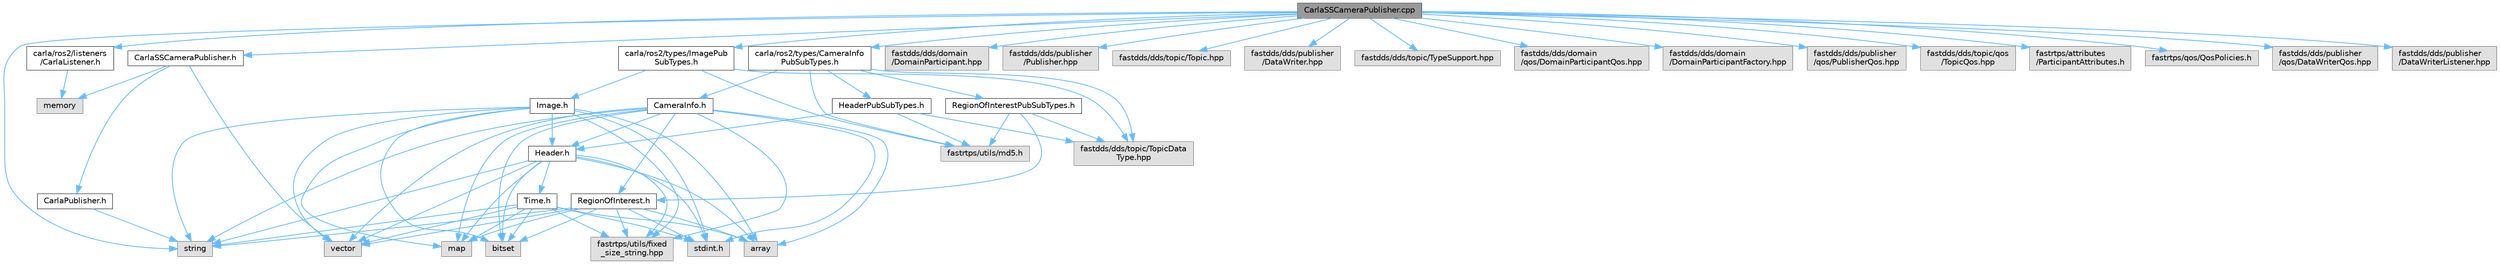 digraph "CarlaSSCameraPublisher.cpp"
{
 // INTERACTIVE_SVG=YES
 // LATEX_PDF_SIZE
  bgcolor="transparent";
  edge [fontname=Helvetica,fontsize=10,labelfontname=Helvetica,labelfontsize=10];
  node [fontname=Helvetica,fontsize=10,shape=box,height=0.2,width=0.4];
  Node1 [id="Node000001",label="CarlaSSCameraPublisher.cpp",height=0.2,width=0.4,color="gray40", fillcolor="grey60", style="filled", fontcolor="black",tooltip=" "];
  Node1 -> Node2 [id="edge1_Node000001_Node000002",color="steelblue1",style="solid",tooltip=" "];
  Node2 [id="Node000002",label="CarlaSSCameraPublisher.h",height=0.2,width=0.4,color="grey40", fillcolor="white", style="filled",URL="$d9/db2/CarlaSSCameraPublisher_8h.html",tooltip=" "];
  Node2 -> Node3 [id="edge2_Node000002_Node000003",color="steelblue1",style="solid",tooltip=" "];
  Node3 [id="Node000003",label="memory",height=0.2,width=0.4,color="grey60", fillcolor="#E0E0E0", style="filled",tooltip=" "];
  Node2 -> Node4 [id="edge3_Node000002_Node000004",color="steelblue1",style="solid",tooltip=" "];
  Node4 [id="Node000004",label="vector",height=0.2,width=0.4,color="grey60", fillcolor="#E0E0E0", style="filled",tooltip=" "];
  Node2 -> Node5 [id="edge4_Node000002_Node000005",color="steelblue1",style="solid",tooltip=" "];
  Node5 [id="Node000005",label="CarlaPublisher.h",height=0.2,width=0.4,color="grey40", fillcolor="white", style="filled",URL="$de/d7a/CarlaPublisher_8h.html",tooltip=" "];
  Node5 -> Node6 [id="edge5_Node000005_Node000006",color="steelblue1",style="solid",tooltip=" "];
  Node6 [id="Node000006",label="string",height=0.2,width=0.4,color="grey60", fillcolor="#E0E0E0", style="filled",tooltip=" "];
  Node1 -> Node6 [id="edge6_Node000001_Node000006",color="steelblue1",style="solid",tooltip=" "];
  Node1 -> Node7 [id="edge7_Node000001_Node000007",color="steelblue1",style="solid",tooltip=" "];
  Node7 [id="Node000007",label="carla/ros2/types/ImagePub\lSubTypes.h",height=0.2,width=0.4,color="grey40", fillcolor="white", style="filled",URL="$d8/d0b/ImagePubSubTypes_8h.html",tooltip=" "];
  Node7 -> Node8 [id="edge8_Node000007_Node000008",color="steelblue1",style="solid",tooltip=" "];
  Node8 [id="Node000008",label="fastdds/dds/topic/TopicData\lType.hpp",height=0.2,width=0.4,color="grey60", fillcolor="#E0E0E0", style="filled",tooltip=" "];
  Node7 -> Node9 [id="edge9_Node000007_Node000009",color="steelblue1",style="solid",tooltip=" "];
  Node9 [id="Node000009",label="fastrtps/utils/md5.h",height=0.2,width=0.4,color="grey60", fillcolor="#E0E0E0", style="filled",tooltip=" "];
  Node7 -> Node10 [id="edge10_Node000007_Node000010",color="steelblue1",style="solid",tooltip=" "];
  Node10 [id="Node000010",label="Image.h",height=0.2,width=0.4,color="grey40", fillcolor="white", style="filled",URL="$d4/d17/ros2_2types_2Image_8h.html",tooltip=" "];
  Node10 -> Node11 [id="edge11_Node000010_Node000011",color="steelblue1",style="solid",tooltip=" "];
  Node11 [id="Node000011",label="Header.h",height=0.2,width=0.4,color="grey40", fillcolor="white", style="filled",URL="$d3/d6a/Header_8h.html",tooltip=" "];
  Node11 -> Node12 [id="edge12_Node000011_Node000012",color="steelblue1",style="solid",tooltip=" "];
  Node12 [id="Node000012",label="Time.h",height=0.2,width=0.4,color="grey40", fillcolor="white", style="filled",URL="$d9/d3d/ros2_2types_2Time_8h.html",tooltip=" "];
  Node12 -> Node13 [id="edge13_Node000012_Node000013",color="steelblue1",style="solid",tooltip=" "];
  Node13 [id="Node000013",label="fastrtps/utils/fixed\l_size_string.hpp",height=0.2,width=0.4,color="grey60", fillcolor="#E0E0E0", style="filled",tooltip=" "];
  Node12 -> Node14 [id="edge14_Node000012_Node000014",color="steelblue1",style="solid",tooltip=" "];
  Node14 [id="Node000014",label="stdint.h",height=0.2,width=0.4,color="grey60", fillcolor="#E0E0E0", style="filled",tooltip=" "];
  Node12 -> Node15 [id="edge15_Node000012_Node000015",color="steelblue1",style="solid",tooltip=" "];
  Node15 [id="Node000015",label="array",height=0.2,width=0.4,color="grey60", fillcolor="#E0E0E0", style="filled",tooltip=" "];
  Node12 -> Node6 [id="edge16_Node000012_Node000006",color="steelblue1",style="solid",tooltip=" "];
  Node12 -> Node4 [id="edge17_Node000012_Node000004",color="steelblue1",style="solid",tooltip=" "];
  Node12 -> Node16 [id="edge18_Node000012_Node000016",color="steelblue1",style="solid",tooltip=" "];
  Node16 [id="Node000016",label="map",height=0.2,width=0.4,color="grey60", fillcolor="#E0E0E0", style="filled",tooltip=" "];
  Node12 -> Node17 [id="edge19_Node000012_Node000017",color="steelblue1",style="solid",tooltip=" "];
  Node17 [id="Node000017",label="bitset",height=0.2,width=0.4,color="grey60", fillcolor="#E0E0E0", style="filled",tooltip=" "];
  Node11 -> Node13 [id="edge20_Node000011_Node000013",color="steelblue1",style="solid",tooltip=" "];
  Node11 -> Node14 [id="edge21_Node000011_Node000014",color="steelblue1",style="solid",tooltip=" "];
  Node11 -> Node15 [id="edge22_Node000011_Node000015",color="steelblue1",style="solid",tooltip=" "];
  Node11 -> Node6 [id="edge23_Node000011_Node000006",color="steelblue1",style="solid",tooltip=" "];
  Node11 -> Node4 [id="edge24_Node000011_Node000004",color="steelblue1",style="solid",tooltip=" "];
  Node11 -> Node16 [id="edge25_Node000011_Node000016",color="steelblue1",style="solid",tooltip=" "];
  Node11 -> Node17 [id="edge26_Node000011_Node000017",color="steelblue1",style="solid",tooltip=" "];
  Node10 -> Node13 [id="edge27_Node000010_Node000013",color="steelblue1",style="solid",tooltip=" "];
  Node10 -> Node14 [id="edge28_Node000010_Node000014",color="steelblue1",style="solid",tooltip=" "];
  Node10 -> Node15 [id="edge29_Node000010_Node000015",color="steelblue1",style="solid",tooltip=" "];
  Node10 -> Node6 [id="edge30_Node000010_Node000006",color="steelblue1",style="solid",tooltip=" "];
  Node10 -> Node4 [id="edge31_Node000010_Node000004",color="steelblue1",style="solid",tooltip=" "];
  Node10 -> Node16 [id="edge32_Node000010_Node000016",color="steelblue1",style="solid",tooltip=" "];
  Node10 -> Node17 [id="edge33_Node000010_Node000017",color="steelblue1",style="solid",tooltip=" "];
  Node1 -> Node18 [id="edge34_Node000001_Node000018",color="steelblue1",style="solid",tooltip=" "];
  Node18 [id="Node000018",label="carla/ros2/types/CameraInfo\lPubSubTypes.h",height=0.2,width=0.4,color="grey40", fillcolor="white", style="filled",URL="$d1/dc9/CameraInfoPubSubTypes_8h.html",tooltip=" "];
  Node18 -> Node8 [id="edge35_Node000018_Node000008",color="steelblue1",style="solid",tooltip=" "];
  Node18 -> Node9 [id="edge36_Node000018_Node000009",color="steelblue1",style="solid",tooltip=" "];
  Node18 -> Node19 [id="edge37_Node000018_Node000019",color="steelblue1",style="solid",tooltip=" "];
  Node19 [id="Node000019",label="CameraInfo.h",height=0.2,width=0.4,color="grey40", fillcolor="white", style="filled",URL="$d9/d15/CameraInfo_8h.html",tooltip=" "];
  Node19 -> Node20 [id="edge38_Node000019_Node000020",color="steelblue1",style="solid",tooltip=" "];
  Node20 [id="Node000020",label="RegionOfInterest.h",height=0.2,width=0.4,color="grey40", fillcolor="white", style="filled",URL="$d5/da2/RegionOfInterest_8h.html",tooltip=" "];
  Node20 -> Node13 [id="edge39_Node000020_Node000013",color="steelblue1",style="solid",tooltip=" "];
  Node20 -> Node14 [id="edge40_Node000020_Node000014",color="steelblue1",style="solid",tooltip=" "];
  Node20 -> Node15 [id="edge41_Node000020_Node000015",color="steelblue1",style="solid",tooltip=" "];
  Node20 -> Node6 [id="edge42_Node000020_Node000006",color="steelblue1",style="solid",tooltip=" "];
  Node20 -> Node4 [id="edge43_Node000020_Node000004",color="steelblue1",style="solid",tooltip=" "];
  Node20 -> Node16 [id="edge44_Node000020_Node000016",color="steelblue1",style="solid",tooltip=" "];
  Node20 -> Node17 [id="edge45_Node000020_Node000017",color="steelblue1",style="solid",tooltip=" "];
  Node19 -> Node11 [id="edge46_Node000019_Node000011",color="steelblue1",style="solid",tooltip=" "];
  Node19 -> Node13 [id="edge47_Node000019_Node000013",color="steelblue1",style="solid",tooltip=" "];
  Node19 -> Node14 [id="edge48_Node000019_Node000014",color="steelblue1",style="solid",tooltip=" "];
  Node19 -> Node15 [id="edge49_Node000019_Node000015",color="steelblue1",style="solid",tooltip=" "];
  Node19 -> Node6 [id="edge50_Node000019_Node000006",color="steelblue1",style="solid",tooltip=" "];
  Node19 -> Node4 [id="edge51_Node000019_Node000004",color="steelblue1",style="solid",tooltip=" "];
  Node19 -> Node16 [id="edge52_Node000019_Node000016",color="steelblue1",style="solid",tooltip=" "];
  Node19 -> Node17 [id="edge53_Node000019_Node000017",color="steelblue1",style="solid",tooltip=" "];
  Node18 -> Node21 [id="edge54_Node000018_Node000021",color="steelblue1",style="solid",tooltip=" "];
  Node21 [id="Node000021",label="RegionOfInterestPubSubTypes.h",height=0.2,width=0.4,color="grey40", fillcolor="white", style="filled",URL="$d0/dfc/RegionOfInterestPubSubTypes_8h.html",tooltip=" "];
  Node21 -> Node8 [id="edge55_Node000021_Node000008",color="steelblue1",style="solid",tooltip=" "];
  Node21 -> Node9 [id="edge56_Node000021_Node000009",color="steelblue1",style="solid",tooltip=" "];
  Node21 -> Node20 [id="edge57_Node000021_Node000020",color="steelblue1",style="solid",tooltip=" "];
  Node18 -> Node22 [id="edge58_Node000018_Node000022",color="steelblue1",style="solid",tooltip=" "];
  Node22 [id="Node000022",label="HeaderPubSubTypes.h",height=0.2,width=0.4,color="grey40", fillcolor="white", style="filled",URL="$d0/dda/HeaderPubSubTypes_8h.html",tooltip=" "];
  Node22 -> Node8 [id="edge59_Node000022_Node000008",color="steelblue1",style="solid",tooltip=" "];
  Node22 -> Node9 [id="edge60_Node000022_Node000009",color="steelblue1",style="solid",tooltip=" "];
  Node22 -> Node11 [id="edge61_Node000022_Node000011",color="steelblue1",style="solid",tooltip=" "];
  Node1 -> Node23 [id="edge62_Node000001_Node000023",color="steelblue1",style="solid",tooltip=" "];
  Node23 [id="Node000023",label="carla/ros2/listeners\l/CarlaListener.h",height=0.2,width=0.4,color="grey40", fillcolor="white", style="filled",URL="$d1/d24/CarlaListener_8h.html",tooltip=" "];
  Node23 -> Node3 [id="edge63_Node000023_Node000003",color="steelblue1",style="solid",tooltip=" "];
  Node1 -> Node24 [id="edge64_Node000001_Node000024",color="steelblue1",style="solid",tooltip=" "];
  Node24 [id="Node000024",label="fastdds/dds/domain\l/DomainParticipant.hpp",height=0.2,width=0.4,color="grey60", fillcolor="#E0E0E0", style="filled",tooltip=" "];
  Node1 -> Node25 [id="edge65_Node000001_Node000025",color="steelblue1",style="solid",tooltip=" "];
  Node25 [id="Node000025",label="fastdds/dds/publisher\l/Publisher.hpp",height=0.2,width=0.4,color="grey60", fillcolor="#E0E0E0", style="filled",tooltip=" "];
  Node1 -> Node26 [id="edge66_Node000001_Node000026",color="steelblue1",style="solid",tooltip=" "];
  Node26 [id="Node000026",label="fastdds/dds/topic/Topic.hpp",height=0.2,width=0.4,color="grey60", fillcolor="#E0E0E0", style="filled",tooltip=" "];
  Node1 -> Node27 [id="edge67_Node000001_Node000027",color="steelblue1",style="solid",tooltip=" "];
  Node27 [id="Node000027",label="fastdds/dds/publisher\l/DataWriter.hpp",height=0.2,width=0.4,color="grey60", fillcolor="#E0E0E0", style="filled",tooltip=" "];
  Node1 -> Node28 [id="edge68_Node000001_Node000028",color="steelblue1",style="solid",tooltip=" "];
  Node28 [id="Node000028",label="fastdds/dds/topic/TypeSupport.hpp",height=0.2,width=0.4,color="grey60", fillcolor="#E0E0E0", style="filled",tooltip=" "];
  Node1 -> Node29 [id="edge69_Node000001_Node000029",color="steelblue1",style="solid",tooltip=" "];
  Node29 [id="Node000029",label="fastdds/dds/domain\l/qos/DomainParticipantQos.hpp",height=0.2,width=0.4,color="grey60", fillcolor="#E0E0E0", style="filled",tooltip=" "];
  Node1 -> Node30 [id="edge70_Node000001_Node000030",color="steelblue1",style="solid",tooltip=" "];
  Node30 [id="Node000030",label="fastdds/dds/domain\l/DomainParticipantFactory.hpp",height=0.2,width=0.4,color="grey60", fillcolor="#E0E0E0", style="filled",tooltip=" "];
  Node1 -> Node31 [id="edge71_Node000001_Node000031",color="steelblue1",style="solid",tooltip=" "];
  Node31 [id="Node000031",label="fastdds/dds/publisher\l/qos/PublisherQos.hpp",height=0.2,width=0.4,color="grey60", fillcolor="#E0E0E0", style="filled",tooltip=" "];
  Node1 -> Node32 [id="edge72_Node000001_Node000032",color="steelblue1",style="solid",tooltip=" "];
  Node32 [id="Node000032",label="fastdds/dds/topic/qos\l/TopicQos.hpp",height=0.2,width=0.4,color="grey60", fillcolor="#E0E0E0", style="filled",tooltip=" "];
  Node1 -> Node33 [id="edge73_Node000001_Node000033",color="steelblue1",style="solid",tooltip=" "];
  Node33 [id="Node000033",label="fastrtps/attributes\l/ParticipantAttributes.h",height=0.2,width=0.4,color="grey60", fillcolor="#E0E0E0", style="filled",tooltip=" "];
  Node1 -> Node34 [id="edge74_Node000001_Node000034",color="steelblue1",style="solid",tooltip=" "];
  Node34 [id="Node000034",label="fastrtps/qos/QosPolicies.h",height=0.2,width=0.4,color="grey60", fillcolor="#E0E0E0", style="filled",tooltip=" "];
  Node1 -> Node35 [id="edge75_Node000001_Node000035",color="steelblue1",style="solid",tooltip=" "];
  Node35 [id="Node000035",label="fastdds/dds/publisher\l/qos/DataWriterQos.hpp",height=0.2,width=0.4,color="grey60", fillcolor="#E0E0E0", style="filled",tooltip=" "];
  Node1 -> Node36 [id="edge76_Node000001_Node000036",color="steelblue1",style="solid",tooltip=" "];
  Node36 [id="Node000036",label="fastdds/dds/publisher\l/DataWriterListener.hpp",height=0.2,width=0.4,color="grey60", fillcolor="#E0E0E0", style="filled",tooltip=" "];
}
